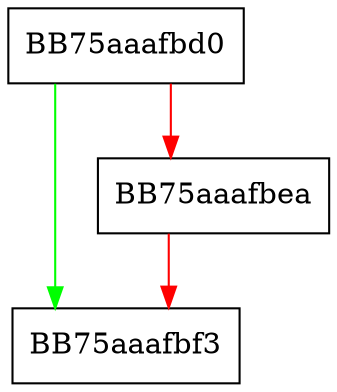 digraph Close {
  node [shape="box"];
  graph [splines=ortho];
  BB75aaafbd0 -> BB75aaafbf3 [color="green"];
  BB75aaafbd0 -> BB75aaafbea [color="red"];
  BB75aaafbea -> BB75aaafbf3 [color="red"];
}